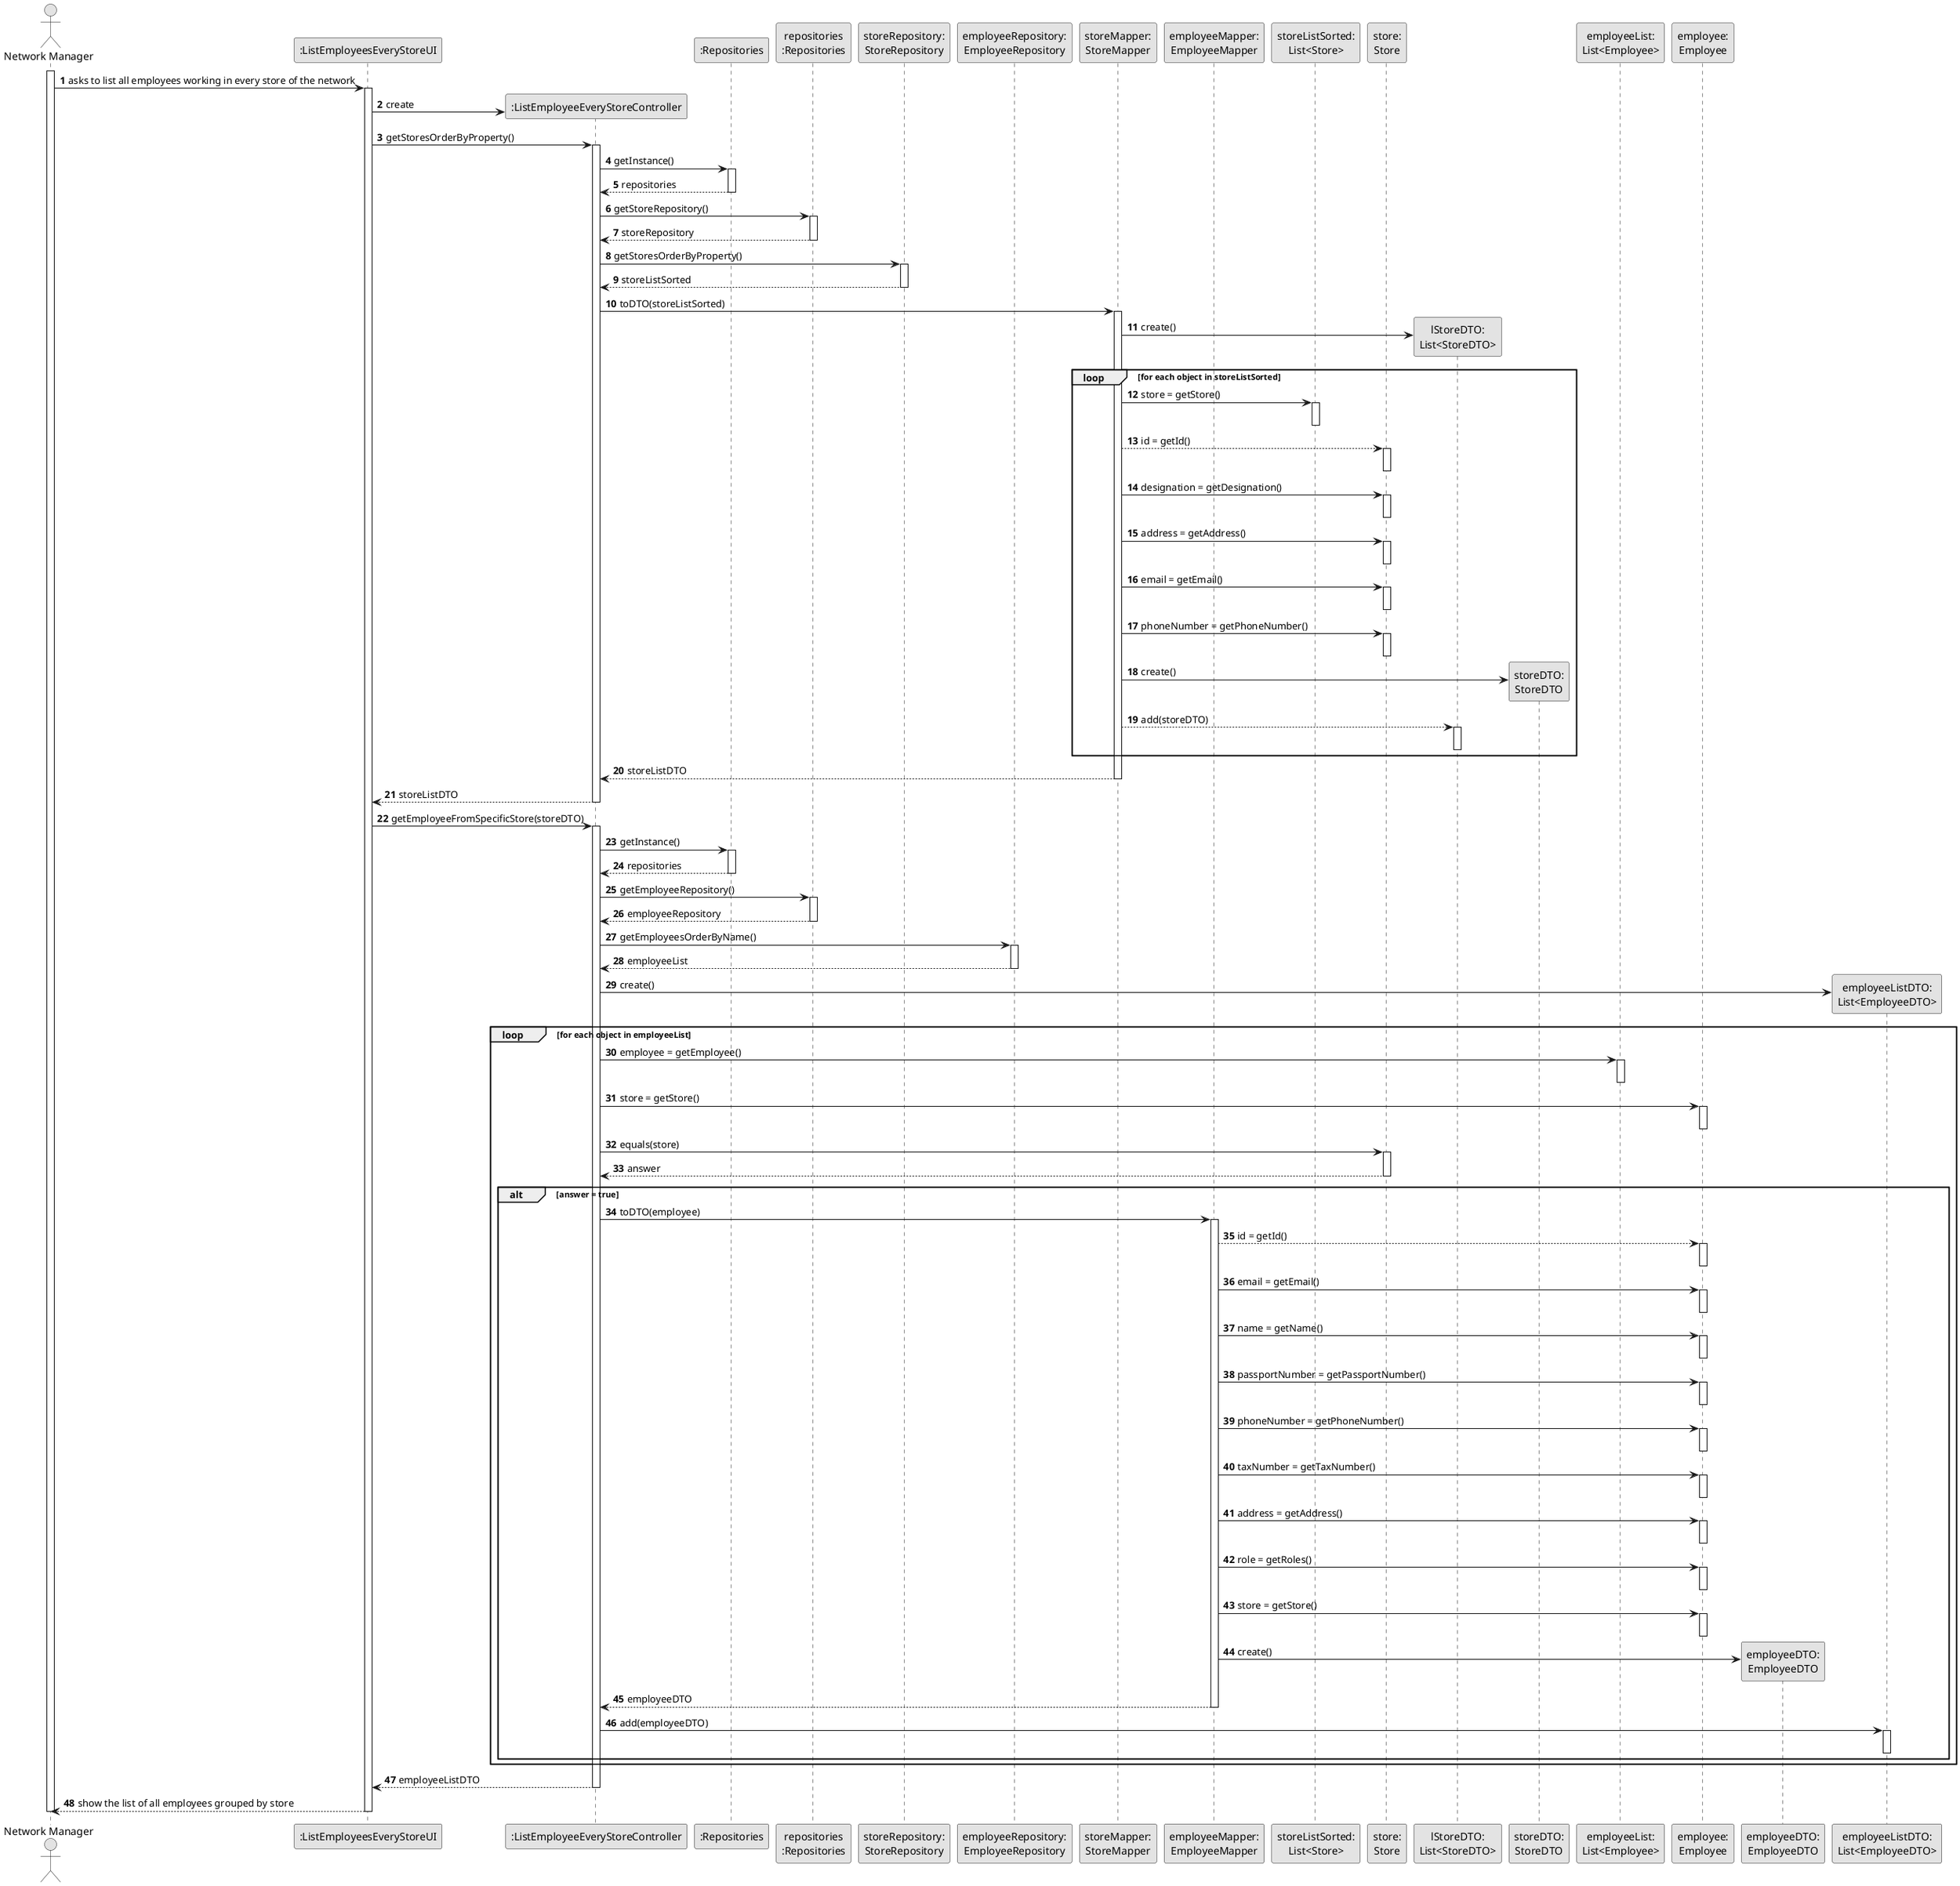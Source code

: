 @startuml
skinparam monochrome true
skinparam packageStyle rectangle
skinparam shadowing false

autonumber

'hide footbox
actor "Network Manager" as NM
participant ":ListEmployeesEveryStoreUI" as UI
participant ":ListEmployeeEveryStoreController" as CTRL
participant ":Repositories" as RepositorySingleton
participant "repositories\n:Repositories" as PLAT
participant "storeRepository:\nStoreRepository" as STRR
participant "employeeRepository:\nEmployeeRepository" as EMPR
participant "storeMapper:\nStoreMapper" as STRMAP
participant "employeeMapper:\nEmployeeMapper" as EMPLMAP
participant "storeListSorted:\nList<Store>" as LSTR
participant "store:\nStore" as STOR
participant "lStoreDTO:\nList<StoreDTO>" as LSTRDTO
participant "storeDTO:\nStoreDTO" as STORDTO
participant "employeeList:\nList<Employee>" as LEMP
participant "employee:\nEmployee" as EMPL
participant "employeeDTO:\nEmployeeDTO" as EMPLDTO
participant "employeeListDTO:\nList<EmployeeDTO>" as LEMPDTO





activate NM
   NM -> UI :  asks to list all employees working in every store of the network

    activate UI

    UI-> CTRL** : create


'        deactivate UI

'        NM -> UI : select one or more roles for the employee

'        activate UI

         UI -> CTRL : getStoresOrderByProperty()
                    activate CTRL
                            CTRL -> RepositorySingleton : getInstance()
                            activate RepositorySingleton

                                RepositorySingleton --> CTRL: repositories
                            deactivate RepositorySingleton

                            CTRL -> PLAT : getStoreRepository()
                            activate PLAT

                                PLAT --> CTRL : storeRepository
                            deactivate PLAT

                            CTRL -> STRR : getStoresOrderByProperty()
                            activate STRR

                                STRR --> CTRL : storeListSorted
                                deactivate STRR

                                CTRL -> STRMAP: toDTO(storeListSorted)
                                activate STRMAP

                                STRMAP -> LSTRDTO**: create()

                                loop for each object in storeListSorted
                                    STRMAP -> LSTR: store = getStore()
                                    activate LSTR
                                    deactivate LSTR
                                    STRMAP --> STOR : id = getId()
                                    activate STOR
                                    deactivate STOR
                                    STRMAP -> STOR : designation = getDesignation()
                                    activate STOR
                                    deactivate STOR
                                    STRMAP -> STOR : address = getAddress()
                                    activate STOR
                                    deactivate STOR
                                    STRMAP -> STOR : email = getEmail()
                                    activate STOR
                                    deactivate STOR
                                    STRMAP -> STOR : phoneNumber = getPhoneNumber()
                                    activate STOR
                                    deactivate STOR
                                    STRMAP -> STORDTO** : create()

                                    STRMAP --> LSTRDTO : add(storeDTO)
                                    activate LSTRDTO
                                    deactivate LSTRDTO
                                    end loop

                            STRMAP-->CTRL : storeListDTO
                            deactivate STRMAP

                        CTRL-->UI : storeListDTO
                    deactivate CTRL



                    UI -> CTRL : getEmployeeFromSpecificStore(storeDTO)
                        activate CTRL
                                        CTRL -> RepositorySingleton : getInstance()
                                        activate RepositorySingleton

                                            RepositorySingleton --> CTRL: repositories
                                        deactivate RepositorySingleton

                                        CTRL -> PLAT : getEmployeeRepository()
                                        activate PLAT

                                            PLAT --> CTRL : employeeRepository
                                        deactivate

                                        CTRL -> EMPR : getEmployeesOrderByName()
                                        activate EMPR

                                        EMPR --> CTRL: employeeList
                                        deactivate EMPR

                                        CTRL->LEMPDTO**: create()

                                        loop for each object in employeeList

                                        CTRL -> LEMP: employee = getEmployee()
                                        activate LEMP
                                        deactivate LEMP

                                        CTRL -> EMPL : store = getStore()
                                        activate EMPL
                                        deactivate EMPL

                                        CTRL -> STOR : equals(store)
                                        activate STOR


                                            STOR --> CTRL : answer
                                        deactivate STOR

                                        alt answer = true

                                        CTRL -> EMPLMAP: toDTO(employee)
                                        activate EMPLMAP

                                        EMPLMAP --> EMPL : id = getId()
                                        activate EMPL
                                        deactivate EMPL

                                        EMPLMAP -> EMPL : email = getEmail()
                                        activate EMPL
                                        deactivate EMPL

                                        EMPLMAP -> EMPL : name = getName()
                                        activate EMPL
                                        deactivate EMPL

                                        EMPLMAP -> EMPL : passportNumber = getPassportNumber()
                                        activate EMPL
                                        deactivate EMPL

                                        EMPLMAP -> EMPL : phoneNumber = getPhoneNumber()
                                        activate EMPL
                                        deactivate EMPL

                                        EMPLMAP -> EMPL : taxNumber = getTaxNumber()
                                        activate EMPL
                                        deactivate EMPL

                                        EMPLMAP -> EMPL : address = getAddress()
                                        activate EMPL
                                        deactivate EMPL

                                        EMPLMAP -> EMPL : role = getRoles()
                                        activate EMPL
                                        deactivate EMPL

                                        EMPLMAP -> EMPL : store = getStore()
                                        activate EMPL
                                        deactivate EMPL
                                        EMPLMAP -> EMPLDTO** : create()


                                        EMPLMAP--> CTRL: employeeDTO
                                        deactivate EMPLMAP


                                        CTRL->LEMPDTO: add(employeeDTO)
                                        activate LEMPDTO
                                        deactivate LEMPDTO
                                        end alt

                                        end loop


                            CTRL-->UI :  employeeListDTO
                        deactivate CTRL


        UI --> NM : show the list of all employees grouped by store
        deactivate UI

deactivate NM

@enduml